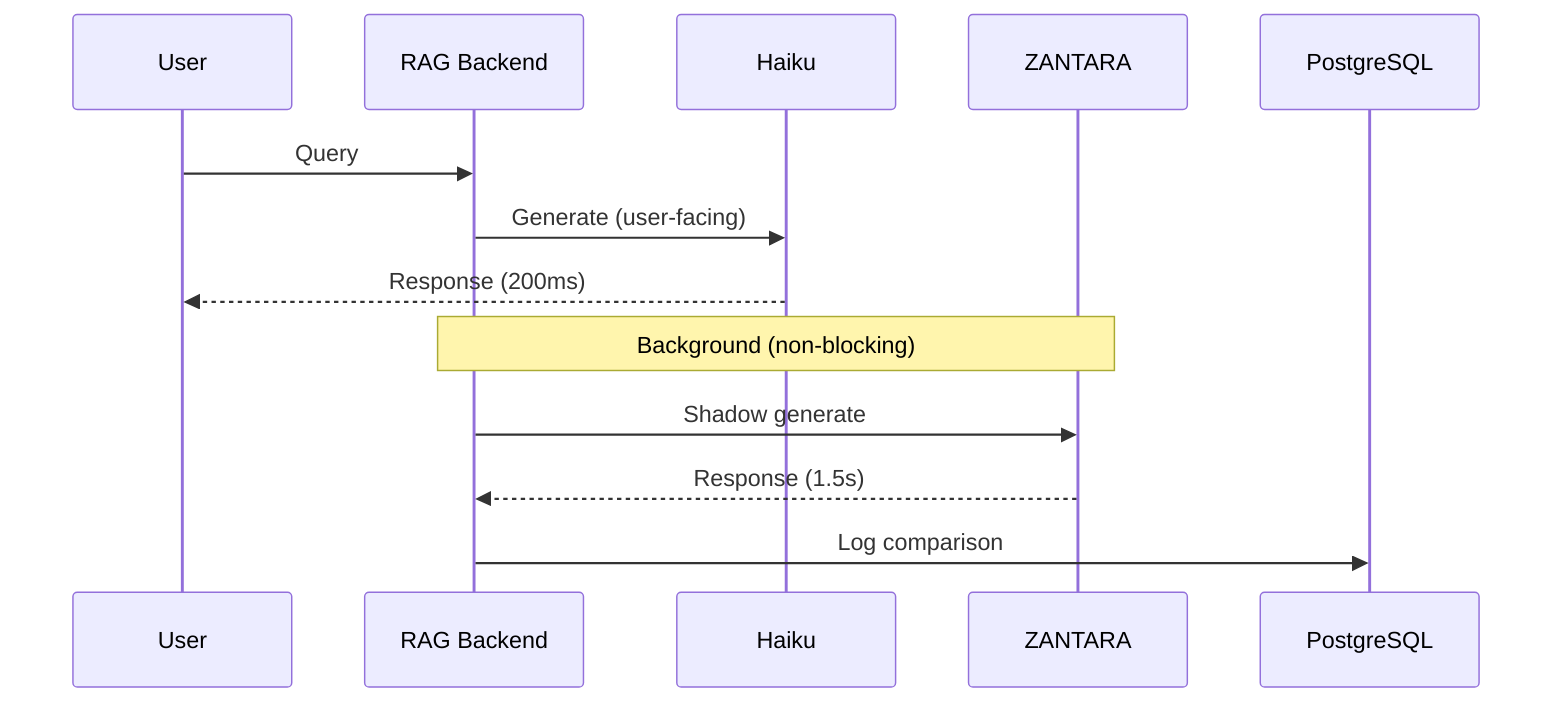 sequenceDiagram
    User->>RAG Backend: Query
    RAG Backend->>Haiku: Generate (user-facing)
    Haiku-->>User: Response (200ms)
    
    Note over RAG Backend,ZANTARA: Background (non-blocking)
    RAG Backend->>ZANTARA: Shadow generate
    ZANTARA-->>RAG Backend: Response (1.5s)
    RAG Backend->>PostgreSQL: Log comparison